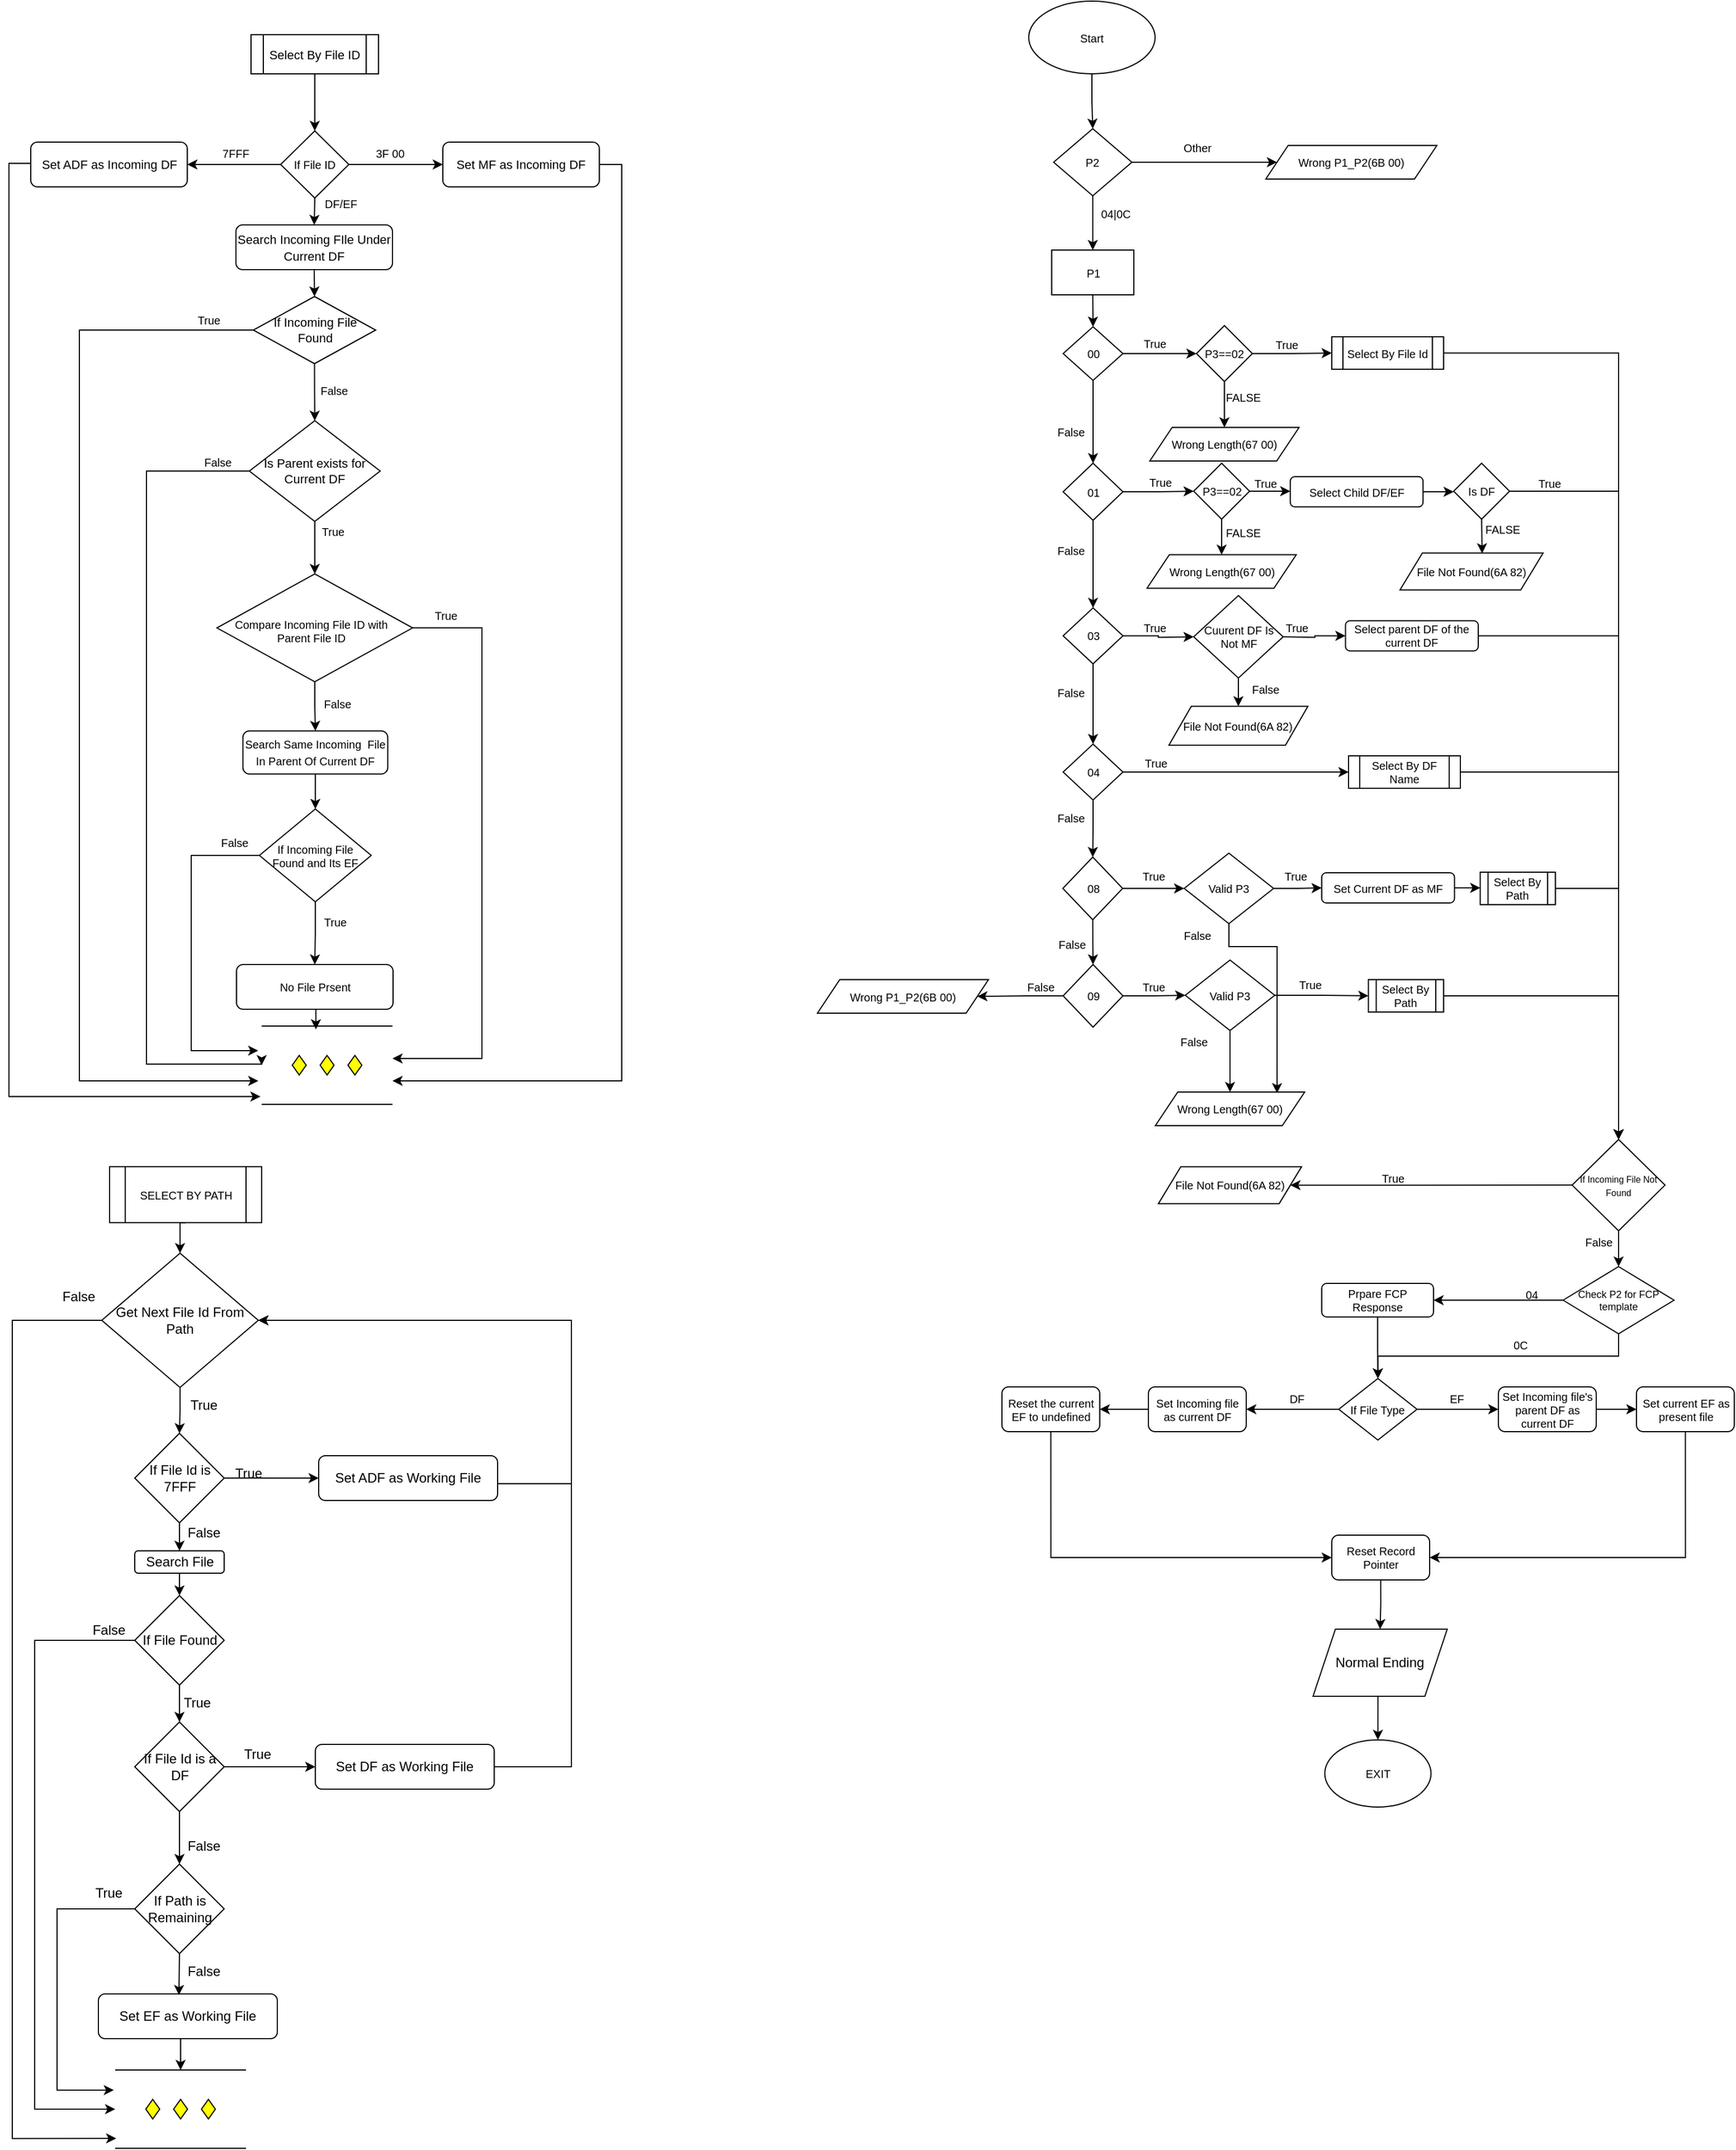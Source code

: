 <mxfile version="18.0.6" type="device"><diagram id="UL6Xki7fSVGGmC3Xv6th" name="Page-1"><mxGraphModel dx="1108" dy="553" grid="1" gridSize="20" guides="1" tooltips="1" connect="1" arrows="1" fold="1" page="1" pageScale="1" pageWidth="850" pageHeight="1100" math="0" shadow="0"><root><mxCell id="0"/><mxCell id="1" parent="0"/><mxCell id="wfxB2Lu3oHJh4-1WBDuy-26" style="edgeStyle=orthogonalEdgeStyle;rounded=0;orthogonalLoop=1;jettySize=auto;html=1;exitX=0.5;exitY=1;exitDx=0;exitDy=0;entryX=0.5;entryY=0;entryDx=0;entryDy=0;fontFamily=Helvetica;fontSize=10;" parent="1" source="wfxB2Lu3oHJh4-1WBDuy-1" target="wfxB2Lu3oHJh4-1WBDuy-2" edge="1"><mxGeometry relative="1" as="geometry"/></mxCell><mxCell id="wfxB2Lu3oHJh4-1WBDuy-1" value="Start" style="ellipse;whiteSpace=wrap;html=1;fontFamily=Helvetica;fontSize=10;" parent="1" vertex="1"><mxGeometry x="949" y="95" width="113" height="65" as="geometry"/></mxCell><mxCell id="wfxB2Lu3oHJh4-1WBDuy-214" style="edgeStyle=orthogonalEdgeStyle;rounded=0;orthogonalLoop=1;jettySize=auto;html=1;exitX=0.5;exitY=1;exitDx=0;exitDy=0;entryX=0.5;entryY=0;entryDx=0;entryDy=0;fontFamily=Helvetica;fontSize=10;fontColor=none;" parent="1" source="wfxB2Lu3oHJh4-1WBDuy-2" target="wfxB2Lu3oHJh4-1WBDuy-212" edge="1"><mxGeometry relative="1" as="geometry"/></mxCell><mxCell id="XIw1wRKim_14_ScNk73U-5" style="edgeStyle=orthogonalEdgeStyle;rounded=0;orthogonalLoop=1;jettySize=auto;html=1;exitX=1;exitY=0.5;exitDx=0;exitDy=0;entryX=0;entryY=0.5;entryDx=0;entryDy=0;" parent="1" source="wfxB2Lu3oHJh4-1WBDuy-2" target="XIw1wRKim_14_ScNk73U-4" edge="1"><mxGeometry relative="1" as="geometry"/></mxCell><mxCell id="wfxB2Lu3oHJh4-1WBDuy-2" value="P2" style="rhombus;whiteSpace=wrap;html=1;fontFamily=Helvetica;fontSize=10;" parent="1" vertex="1"><mxGeometry x="971.25" y="209" width="70" height="60" as="geometry"/></mxCell><mxCell id="wfxB2Lu3oHJh4-1WBDuy-5" value="Wrong P1_P2(6B 00)" style="shape=parallelogram;perimeter=parallelogramPerimeter;whiteSpace=wrap;html=1;fixedSize=1;fontFamily=Helvetica;fontSize=10;" parent="1" vertex="1"><mxGeometry x="760" y="969.5" width="153" height="30" as="geometry"/></mxCell><mxCell id="OGGkbnkJfoANAcjwC75g-7" style="edgeStyle=orthogonalEdgeStyle;rounded=0;orthogonalLoop=1;jettySize=auto;html=1;exitX=0.5;exitY=1;exitDx=0;exitDy=0;entryX=0.5;entryY=0;entryDx=0;entryDy=0;" parent="1" source="wfxB2Lu3oHJh4-1WBDuy-49" target="wfxB2Lu3oHJh4-1WBDuy-51" edge="1"><mxGeometry relative="1" as="geometry"/></mxCell><mxCell id="wfxB2Lu3oHJh4-1WBDuy-49" value="&lt;font style=&quot;font-size: 11px;&quot;&gt;Select By File ID&lt;/font&gt;" style="shape=process;whiteSpace=wrap;html=1;backgroundOutline=1;fontSize=10;fontFamily=Helvetica;" parent="1" vertex="1"><mxGeometry x="253.5" y="125" width="114" height="35" as="geometry"/></mxCell><mxCell id="OGGkbnkJfoANAcjwC75g-3" style="edgeStyle=orthogonalEdgeStyle;rounded=0;orthogonalLoop=1;jettySize=auto;html=1;exitX=0;exitY=0.5;exitDx=0;exitDy=0;entryX=1;entryY=0.5;entryDx=0;entryDy=0;" parent="1" source="wfxB2Lu3oHJh4-1WBDuy-51" target="OGGkbnkJfoANAcjwC75g-1" edge="1"><mxGeometry relative="1" as="geometry"/></mxCell><mxCell id="OGGkbnkJfoANAcjwC75g-6" style="edgeStyle=orthogonalEdgeStyle;rounded=0;orthogonalLoop=1;jettySize=auto;html=1;exitX=1;exitY=0.5;exitDx=0;exitDy=0;entryX=0;entryY=0.5;entryDx=0;entryDy=0;" parent="1" source="wfxB2Lu3oHJh4-1WBDuy-51" target="OGGkbnkJfoANAcjwC75g-5" edge="1"><mxGeometry relative="1" as="geometry"/></mxCell><mxCell id="OGGkbnkJfoANAcjwC75g-18" style="edgeStyle=orthogonalEdgeStyle;rounded=0;orthogonalLoop=1;jettySize=auto;html=1;exitX=0.5;exitY=1;exitDx=0;exitDy=0;entryX=0.5;entryY=0;entryDx=0;entryDy=0;" parent="1" source="wfxB2Lu3oHJh4-1WBDuy-51" target="OGGkbnkJfoANAcjwC75g-16" edge="1"><mxGeometry relative="1" as="geometry"/></mxCell><mxCell id="wfxB2Lu3oHJh4-1WBDuy-51" value="If File ID" style="rhombus;whiteSpace=wrap;html=1;fontSize=10;fontFamily=Helvetica;" parent="1" vertex="1"><mxGeometry x="280" y="211" width="61" height="60" as="geometry"/></mxCell><mxCell id="wfxB2Lu3oHJh4-1WBDuy-70" value="Wrong Length(67 00)" style="shape=parallelogram;perimeter=parallelogramPerimeter;whiteSpace=wrap;html=1;fixedSize=1;fontFamily=Helvetica;fontSize=10;" parent="1" vertex="1"><mxGeometry x="1054.75" y="589.76" width="133.5" height="30" as="geometry"/></mxCell><mxCell id="wfxB2Lu3oHJh4-1WBDuy-324" style="edgeStyle=orthogonalEdgeStyle;rounded=0;orthogonalLoop=1;jettySize=auto;html=1;exitX=0.5;exitY=1;exitDx=0;exitDy=0;fontFamily=Helvetica;fontSize=9;fontColor=none;" parent="1" source="wfxB2Lu3oHJh4-1WBDuy-112" target="wfxB2Lu3oHJh4-1WBDuy-122" edge="1"><mxGeometry relative="1" as="geometry"/></mxCell><mxCell id="GrbQBImTRdvpkTbd5iN5-3" style="edgeStyle=orthogonalEdgeStyle;rounded=0;orthogonalLoop=1;jettySize=auto;html=1;exitX=0;exitY=0.5;exitDx=0;exitDy=0;" parent="1" source="wfxB2Lu3oHJh4-1WBDuy-112" target="wfxB2Lu3oHJh4-1WBDuy-322" edge="1"><mxGeometry relative="1" as="geometry"/></mxCell><mxCell id="wfxB2Lu3oHJh4-1WBDuy-112" value="&lt;font style=&quot;font-size: 9px;&quot;&gt;Check P2 for FCP template&lt;/font&gt;" style="rhombus;whiteSpace=wrap;html=1;fontFamily=Helvetica;fontSize=9;" parent="1" vertex="1"><mxGeometry x="1426.87" y="1226" width="99.25" height="60" as="geometry"/></mxCell><mxCell id="wfxB2Lu3oHJh4-1WBDuy-326" style="edgeStyle=orthogonalEdgeStyle;rounded=0;orthogonalLoop=1;jettySize=auto;html=1;exitX=0;exitY=0.5;exitDx=0;exitDy=0;entryX=1;entryY=0.5;entryDx=0;entryDy=0;fontFamily=Helvetica;fontSize=9;fontColor=none;" parent="1" source="wfxB2Lu3oHJh4-1WBDuy-122" target="wfxB2Lu3oHJh4-1WBDuy-129" edge="1"><mxGeometry relative="1" as="geometry"/></mxCell><mxCell id="wfxB2Lu3oHJh4-1WBDuy-328" style="edgeStyle=orthogonalEdgeStyle;rounded=0;orthogonalLoop=1;jettySize=auto;html=1;exitX=1;exitY=0.5;exitDx=0;exitDy=0;entryX=0;entryY=0.5;entryDx=0;entryDy=0;fontFamily=Helvetica;fontSize=9;fontColor=none;" parent="1" source="wfxB2Lu3oHJh4-1WBDuy-122" target="wfxB2Lu3oHJh4-1WBDuy-131" edge="1"><mxGeometry relative="1" as="geometry"/></mxCell><mxCell id="wfxB2Lu3oHJh4-1WBDuy-122" value="If File Type" style="rhombus;whiteSpace=wrap;html=1;fontSize=10;fontFamily=Helvetica;" parent="1" vertex="1"><mxGeometry x="1226.25" y="1326" width="70" height="55" as="geometry"/></mxCell><mxCell id="wfxB2Lu3oHJh4-1WBDuy-135" style="edgeStyle=orthogonalEdgeStyle;rounded=0;orthogonalLoop=1;jettySize=auto;html=1;exitX=0;exitY=0.5;exitDx=0;exitDy=0;entryX=1;entryY=0.5;entryDx=0;entryDy=0;fontSize=10;fontFamily=Helvetica;" parent="1" source="wfxB2Lu3oHJh4-1WBDuy-129" target="wfxB2Lu3oHJh4-1WBDuy-130" edge="1"><mxGeometry relative="1" as="geometry"/></mxCell><mxCell id="wfxB2Lu3oHJh4-1WBDuy-129" value="Set Incoming file as current DF" style="rounded=1;whiteSpace=wrap;html=1;fontSize=10;fontFamily=Helvetica;" parent="1" vertex="1"><mxGeometry x="1056" y="1333.5" width="87.5" height="40" as="geometry"/></mxCell><mxCell id="wfxB2Lu3oHJh4-1WBDuy-139" style="edgeStyle=orthogonalEdgeStyle;rounded=0;orthogonalLoop=1;jettySize=auto;html=1;exitX=0.5;exitY=1;exitDx=0;exitDy=0;entryX=0;entryY=0.5;entryDx=0;entryDy=0;fontSize=10;fontFamily=Helvetica;" parent="1" source="wfxB2Lu3oHJh4-1WBDuy-130" target="wfxB2Lu3oHJh4-1WBDuy-133" edge="1"><mxGeometry relative="1" as="geometry"/></mxCell><mxCell id="wfxB2Lu3oHJh4-1WBDuy-130" value="Reset the current EF to undefined" style="rounded=1;whiteSpace=wrap;html=1;fontSize=10;fontFamily=Helvetica;" parent="1" vertex="1"><mxGeometry x="925" y="1333.5" width="87.5" height="40" as="geometry"/></mxCell><mxCell id="wfxB2Lu3oHJh4-1WBDuy-137" style="edgeStyle=orthogonalEdgeStyle;rounded=0;orthogonalLoop=1;jettySize=auto;html=1;exitX=1;exitY=0.5;exitDx=0;exitDy=0;entryX=0;entryY=0.5;entryDx=0;entryDy=0;fontSize=10;fontFamily=Helvetica;" parent="1" source="wfxB2Lu3oHJh4-1WBDuy-131" target="wfxB2Lu3oHJh4-1WBDuy-132" edge="1"><mxGeometry relative="1" as="geometry"/></mxCell><mxCell id="wfxB2Lu3oHJh4-1WBDuy-131" value="Set Incoming file's parent DF as current DF" style="rounded=1;whiteSpace=wrap;html=1;fontSize=10;fontFamily=Helvetica;" parent="1" vertex="1"><mxGeometry x="1369" y="1333.5" width="87.5" height="40" as="geometry"/></mxCell><mxCell id="wfxB2Lu3oHJh4-1WBDuy-140" style="edgeStyle=orthogonalEdgeStyle;rounded=0;orthogonalLoop=1;jettySize=auto;html=1;exitX=0.5;exitY=1;exitDx=0;exitDy=0;entryX=1;entryY=0.5;entryDx=0;entryDy=0;fontSize=10;fontFamily=Helvetica;" parent="1" source="wfxB2Lu3oHJh4-1WBDuy-132" target="wfxB2Lu3oHJh4-1WBDuy-133" edge="1"><mxGeometry relative="1" as="geometry"/></mxCell><mxCell id="wfxB2Lu3oHJh4-1WBDuy-132" value="Set current EF as present file" style="rounded=1;whiteSpace=wrap;html=1;fontSize=10;fontFamily=Helvetica;" parent="1" vertex="1"><mxGeometry x="1492.5" y="1333.5" width="87.5" height="40" as="geometry"/></mxCell><mxCell id="maIcDyEWxpollLJReosP-3" style="edgeStyle=orthogonalEdgeStyle;rounded=0;orthogonalLoop=1;jettySize=auto;html=1;exitX=0.5;exitY=1;exitDx=0;exitDy=0;entryX=0.5;entryY=0;entryDx=0;entryDy=0;" parent="1" source="wfxB2Lu3oHJh4-1WBDuy-133" target="maIcDyEWxpollLJReosP-2" edge="1"><mxGeometry relative="1" as="geometry"/></mxCell><mxCell id="wfxB2Lu3oHJh4-1WBDuy-133" value="Reset Record Pointer" style="rounded=1;whiteSpace=wrap;html=1;fontSize=10;fontFamily=Helvetica;" parent="1" vertex="1"><mxGeometry x="1220" y="1466" width="87.5" height="40" as="geometry"/></mxCell><mxCell id="wfxB2Lu3oHJh4-1WBDuy-142" value="EXIT" style="ellipse;whiteSpace=wrap;html=1;fontSize=10;fontFamily=Helvetica;" parent="1" vertex="1"><mxGeometry x="1213.75" y="1649" width="95" height="60" as="geometry"/></mxCell><mxCell id="OGGkbnkJfoANAcjwC75g-24" style="edgeStyle=orthogonalEdgeStyle;rounded=0;orthogonalLoop=1;jettySize=auto;html=1;exitX=0.5;exitY=1;exitDx=0;exitDy=0;entryX=0.5;entryY=0;entryDx=0;entryDy=0;" parent="1" source="wfxB2Lu3oHJh4-1WBDuy-155" target="wfxB2Lu3oHJh4-1WBDuy-156" edge="1"><mxGeometry relative="1" as="geometry"/></mxCell><mxCell id="XIw1wRKim_14_ScNk73U-12" style="edgeStyle=orthogonalEdgeStyle;rounded=0;orthogonalLoop=1;jettySize=auto;html=1;exitX=0;exitY=0.5;exitDx=0;exitDy=0;" parent="1" source="wfxB2Lu3oHJh4-1WBDuy-155" edge="1"><mxGeometry relative="1" as="geometry"><mxPoint x="260" y="1060" as="targetPoint"/><Array as="points"><mxPoint x="100" y="389"/><mxPoint x="100" y="1060"/></Array></mxGeometry></mxCell><mxCell id="wfxB2Lu3oHJh4-1WBDuy-155" value="&lt;font style=&quot;font-size: 11px;&quot;&gt;If Incoming File Found&lt;/font&gt;" style="rhombus;whiteSpace=wrap;html=1;fontSize=8;fontFamily=Helvetica;" parent="1" vertex="1"><mxGeometry x="255.5" y="359" width="109.5" height="60" as="geometry"/></mxCell><mxCell id="OGGkbnkJfoANAcjwC75g-26" style="edgeStyle=orthogonalEdgeStyle;rounded=0;orthogonalLoop=1;jettySize=auto;html=1;exitX=0.5;exitY=1;exitDx=0;exitDy=0;entryX=0.5;entryY=0;entryDx=0;entryDy=0;" parent="1" source="wfxB2Lu3oHJh4-1WBDuy-156" target="wfxB2Lu3oHJh4-1WBDuy-157" edge="1"><mxGeometry relative="1" as="geometry"/></mxCell><mxCell id="OGGkbnkJfoANAcjwC75g-55" style="edgeStyle=orthogonalEdgeStyle;rounded=0;orthogonalLoop=1;jettySize=auto;html=1;exitX=0;exitY=0.5;exitDx=0;exitDy=0;entryX=0;entryY=0.5;entryDx=0;entryDy=0;entryPerimeter=0;fontSize=8;" parent="1" source="wfxB2Lu3oHJh4-1WBDuy-156" target="OGGkbnkJfoANAcjwC75g-14" edge="1"><mxGeometry relative="1" as="geometry"><Array as="points"><mxPoint x="160" y="515"/><mxPoint x="160" y="1045"/></Array></mxGeometry></mxCell><mxCell id="wfxB2Lu3oHJh4-1WBDuy-156" value="&lt;font style=&quot;font-size: 11px;&quot;&gt;Is Parent exists for Current DF&lt;/font&gt;" style="rhombus;whiteSpace=wrap;html=1;fontSize=10;fontFamily=Helvetica;" parent="1" vertex="1"><mxGeometry x="252" y="470" width="117" height="90" as="geometry"/></mxCell><mxCell id="OGGkbnkJfoANAcjwC75g-53" style="edgeStyle=orthogonalEdgeStyle;rounded=0;orthogonalLoop=1;jettySize=auto;html=1;exitX=0.5;exitY=1;exitDx=0;exitDy=0;" parent="1" source="wfxB2Lu3oHJh4-1WBDuy-157" target="OGGkbnkJfoANAcjwC75g-52" edge="1"><mxGeometry relative="1" as="geometry"/></mxCell><mxCell id="XIw1wRKim_14_ScNk73U-9" style="edgeStyle=orthogonalEdgeStyle;rounded=0;orthogonalLoop=1;jettySize=auto;html=1;exitX=1;exitY=0.5;exitDx=0;exitDy=0;entryX=1;entryY=0.414;entryDx=0;entryDy=0;entryPerimeter=0;" parent="1" source="wfxB2Lu3oHJh4-1WBDuy-157" target="OGGkbnkJfoANAcjwC75g-14" edge="1"><mxGeometry relative="1" as="geometry"><Array as="points"><mxPoint x="460" y="655"/><mxPoint x="460" y="1040"/></Array></mxGeometry></mxCell><mxCell id="wfxB2Lu3oHJh4-1WBDuy-157" value="Compare Incoming File ID with Parent File ID" style="rhombus;whiteSpace=wrap;html=1;fontSize=10;fontFamily=Helvetica;labelPosition=center;verticalLabelPosition=middle;align=center;verticalAlign=middle;spacingLeft=7;spacingRight=13;spacingTop=6;" parent="1" vertex="1"><mxGeometry x="223" y="606.95" width="175" height="96.36" as="geometry"/></mxCell><mxCell id="OGGkbnkJfoANAcjwC75g-15" style="edgeStyle=orthogonalEdgeStyle;rounded=0;orthogonalLoop=1;jettySize=auto;html=1;exitX=0.5;exitY=1;exitDx=0;exitDy=0;entryX=0.5;entryY=0;entryDx=0;entryDy=0;" parent="1" source="wfxB2Lu3oHJh4-1WBDuy-161" target="OGGkbnkJfoANAcjwC75g-10" edge="1"><mxGeometry relative="1" as="geometry"/></mxCell><mxCell id="OGGkbnkJfoANAcjwC75g-60" style="edgeStyle=orthogonalEdgeStyle;rounded=0;orthogonalLoop=1;jettySize=auto;html=1;exitX=0;exitY=0.5;exitDx=0;exitDy=0;entryX=-0.026;entryY=0.314;entryDx=0;entryDy=0;entryPerimeter=0;fontSize=8;" parent="1" source="wfxB2Lu3oHJh4-1WBDuy-161" target="OGGkbnkJfoANAcjwC75g-14" edge="1"><mxGeometry relative="1" as="geometry"><Array as="points"><mxPoint x="200" y="859"/><mxPoint x="200" y="1033"/></Array></mxGeometry></mxCell><mxCell id="wfxB2Lu3oHJh4-1WBDuy-161" value="If Incoming File Found and Its EF" style="rhombus;whiteSpace=wrap;html=1;fontSize=10;fontFamily=Helvetica;" parent="1" vertex="1"><mxGeometry x="261" y="817" width="100" height="83" as="geometry"/></mxCell><mxCell id="wfxB2Lu3oHJh4-1WBDuy-210" style="edgeStyle=orthogonalEdgeStyle;rounded=0;orthogonalLoop=1;jettySize=auto;html=1;exitX=0.5;exitY=1;exitDx=0;exitDy=0;entryX=0.5;entryY=0;entryDx=0;entryDy=0;fontFamily=Helvetica;fontSize=10;fontColor=none;" parent="1" edge="1"><mxGeometry relative="1" as="geometry"><mxPoint x="310.5" y="986" as="sourcePoint"/><mxPoint x="311.5" y="1014" as="targetPoint"/></mxGeometry></mxCell><mxCell id="wfxB2Lu3oHJh4-1WBDuy-224" style="edgeStyle=orthogonalEdgeStyle;rounded=0;orthogonalLoop=1;jettySize=auto;html=1;exitX=0.5;exitY=1;exitDx=0;exitDy=0;entryX=0.5;entryY=0;entryDx=0;entryDy=0;fontFamily=Helvetica;fontSize=10;fontColor=none;" parent="1" source="wfxB2Lu3oHJh4-1WBDuy-212" target="wfxB2Lu3oHJh4-1WBDuy-219" edge="1"><mxGeometry relative="1" as="geometry"/></mxCell><mxCell id="wfxB2Lu3oHJh4-1WBDuy-212" value="P1" style="rounded=0;whiteSpace=wrap;html=1;fontFamily=Helvetica;fontSize=10;fontColor=none;" parent="1" vertex="1"><mxGeometry x="969.5" y="317.5" width="73.5" height="40" as="geometry"/></mxCell><mxCell id="wfxB2Lu3oHJh4-1WBDuy-213" value="04|0C" style="text;html=1;strokeColor=none;fillColor=none;align=center;verticalAlign=middle;whiteSpace=wrap;rounded=0;fontFamily=Helvetica;fontSize=10;" parent="1" vertex="1"><mxGeometry x="1006.5" y="275" width="40" height="20" as="geometry"/></mxCell><mxCell id="wfxB2Lu3oHJh4-1WBDuy-215" value="Other" style="text;html=1;strokeColor=none;fillColor=none;align=center;verticalAlign=middle;whiteSpace=wrap;rounded=0;fontFamily=Helvetica;fontSize=10;" parent="1" vertex="1"><mxGeometry x="1069.75" y="211" width="60" height="30" as="geometry"/></mxCell><mxCell id="wfxB2Lu3oHJh4-1WBDuy-254" style="edgeStyle=orthogonalEdgeStyle;rounded=0;orthogonalLoop=1;jettySize=auto;html=1;exitX=0.5;exitY=1;exitDx=0;exitDy=0;entryX=0.5;entryY=0;entryDx=0;entryDy=0;fontFamily=Helvetica;fontSize=10;fontColor=none;" parent="1" source="wfxB2Lu3oHJh4-1WBDuy-219" target="wfxB2Lu3oHJh4-1WBDuy-220" edge="1"><mxGeometry relative="1" as="geometry"/></mxCell><mxCell id="OGGkbnkJfoANAcjwC75g-39" style="edgeStyle=orthogonalEdgeStyle;rounded=0;orthogonalLoop=1;jettySize=auto;html=1;exitX=1;exitY=0.5;exitDx=0;exitDy=0;entryX=0;entryY=0.5;entryDx=0;entryDy=0;" parent="1" source="wfxB2Lu3oHJh4-1WBDuy-219" target="OGGkbnkJfoANAcjwC75g-37" edge="1"><mxGeometry relative="1" as="geometry"/></mxCell><mxCell id="wfxB2Lu3oHJh4-1WBDuy-219" value="00" style="rhombus;whiteSpace=wrap;html=1;fontFamily=Helvetica;fontSize=10;fontColor=none;" parent="1" vertex="1"><mxGeometry x="979.75" y="386" width="53.5" height="48" as="geometry"/></mxCell><mxCell id="wfxB2Lu3oHJh4-1WBDuy-255" style="edgeStyle=orthogonalEdgeStyle;rounded=0;orthogonalLoop=1;jettySize=auto;html=1;exitX=1;exitY=0.5;exitDx=0;exitDy=0;entryX=0;entryY=0.5;entryDx=0;entryDy=0;fontFamily=Helvetica;fontSize=10;fontColor=none;" parent="1" source="wfxB2Lu3oHJh4-1WBDuy-220" target="wfxB2Lu3oHJh4-1WBDuy-235" edge="1"><mxGeometry relative="1" as="geometry"/></mxCell><mxCell id="wfxB2Lu3oHJh4-1WBDuy-309" style="edgeStyle=orthogonalEdgeStyle;rounded=0;orthogonalLoop=1;jettySize=auto;html=1;exitX=0.5;exitY=1;exitDx=0;exitDy=0;entryX=0.5;entryY=0;entryDx=0;entryDy=0;fontFamily=Helvetica;fontSize=9;fontColor=none;" parent="1" source="wfxB2Lu3oHJh4-1WBDuy-220" target="wfxB2Lu3oHJh4-1WBDuy-221" edge="1"><mxGeometry relative="1" as="geometry"/></mxCell><mxCell id="wfxB2Lu3oHJh4-1WBDuy-220" value="01" style="rhombus;whiteSpace=wrap;html=1;fontFamily=Helvetica;fontSize=10;fontColor=none;" parent="1" vertex="1"><mxGeometry x="979.75" y="508" width="53.5" height="51" as="geometry"/></mxCell><mxCell id="wfxB2Lu3oHJh4-1WBDuy-268" style="edgeStyle=orthogonalEdgeStyle;rounded=0;orthogonalLoop=1;jettySize=auto;html=1;exitX=0.5;exitY=1;exitDx=0;exitDy=0;entryX=0.5;entryY=0;entryDx=0;entryDy=0;fontFamily=Helvetica;fontSize=10;fontColor=none;" parent="1" source="wfxB2Lu3oHJh4-1WBDuy-221" target="wfxB2Lu3oHJh4-1WBDuy-222" edge="1"><mxGeometry relative="1" as="geometry"/></mxCell><mxCell id="OGGkbnkJfoANAcjwC75g-63" style="edgeStyle=orthogonalEdgeStyle;rounded=0;orthogonalLoop=1;jettySize=auto;html=1;exitX=1;exitY=0.5;exitDx=0;exitDy=0;entryX=0;entryY=0.5;entryDx=0;entryDy=0;fontSize=7;" parent="1" source="wfxB2Lu3oHJh4-1WBDuy-221" edge="1"><mxGeometry relative="1" as="geometry"><mxPoint x="1096.5" y="663.13" as="targetPoint"/></mxGeometry></mxCell><mxCell id="wfxB2Lu3oHJh4-1WBDuy-221" value="03" style="rhombus;whiteSpace=wrap;html=1;fontFamily=Helvetica;fontSize=10;fontColor=none;" parent="1" vertex="1"><mxGeometry x="979.75" y="637.26" width="53.5" height="50" as="geometry"/></mxCell><mxCell id="wfxB2Lu3oHJh4-1WBDuy-264" style="edgeStyle=orthogonalEdgeStyle;rounded=0;orthogonalLoop=1;jettySize=auto;html=1;exitX=1;exitY=0.5;exitDx=0;exitDy=0;entryX=0;entryY=0.5;entryDx=0;entryDy=0;fontFamily=Helvetica;fontSize=10;fontColor=none;" parent="1" source="wfxB2Lu3oHJh4-1WBDuy-222" target="wfxB2Lu3oHJh4-1WBDuy-263" edge="1"><mxGeometry relative="1" as="geometry"/></mxCell><mxCell id="wfxB2Lu3oHJh4-1WBDuy-269" style="edgeStyle=orthogonalEdgeStyle;rounded=0;orthogonalLoop=1;jettySize=auto;html=1;exitX=0.5;exitY=1;exitDx=0;exitDy=0;entryX=0.5;entryY=0;entryDx=0;entryDy=0;fontFamily=Helvetica;fontSize=10;fontColor=none;" parent="1" source="wfxB2Lu3oHJh4-1WBDuy-222" target="wfxB2Lu3oHJh4-1WBDuy-223" edge="1"><mxGeometry relative="1" as="geometry"/></mxCell><mxCell id="wfxB2Lu3oHJh4-1WBDuy-222" value="04" style="rhombus;whiteSpace=wrap;html=1;fontFamily=Helvetica;fontSize=10;fontColor=none;" parent="1" vertex="1"><mxGeometry x="979.75" y="759" width="53.5" height="50" as="geometry"/></mxCell><mxCell id="OGGkbnkJfoANAcjwC75g-75" style="edgeStyle=orthogonalEdgeStyle;rounded=0;orthogonalLoop=1;jettySize=auto;html=1;exitX=0.5;exitY=1;exitDx=0;exitDy=0;entryX=0.5;entryY=0;entryDx=0;entryDy=0;fontSize=9;" parent="1" source="wfxB2Lu3oHJh4-1WBDuy-223" target="OGGkbnkJfoANAcjwC75g-74" edge="1"><mxGeometry relative="1" as="geometry"/></mxCell><mxCell id="OGGkbnkJfoANAcjwC75g-81" style="edgeStyle=orthogonalEdgeStyle;rounded=0;orthogonalLoop=1;jettySize=auto;html=1;exitX=1;exitY=0.5;exitDx=0;exitDy=0;entryX=0;entryY=0.5;entryDx=0;entryDy=0;fontSize=9;" parent="1" source="wfxB2Lu3oHJh4-1WBDuy-223" target="OGGkbnkJfoANAcjwC75g-79" edge="1"><mxGeometry relative="1" as="geometry"/></mxCell><mxCell id="wfxB2Lu3oHJh4-1WBDuy-223" value="08" style="rhombus;whiteSpace=wrap;html=1;fontFamily=Helvetica;fontSize=10;fontColor=none;" parent="1" vertex="1"><mxGeometry x="979.5" y="860" width="53.5" height="56" as="geometry"/></mxCell><mxCell id="wfxB2Lu3oHJh4-1WBDuy-256" style="edgeStyle=orthogonalEdgeStyle;rounded=0;orthogonalLoop=1;jettySize=auto;html=1;exitX=1;exitY=0.5;exitDx=0;exitDy=0;entryX=0;entryY=0.5;entryDx=0;entryDy=0;fontFamily=Helvetica;fontSize=10;fontColor=none;" parent="1" source="wfxB2Lu3oHJh4-1WBDuy-235" target="wfxB2Lu3oHJh4-1WBDuy-251" edge="1"><mxGeometry relative="1" as="geometry"/></mxCell><mxCell id="OGGkbnkJfoANAcjwC75g-121" style="edgeStyle=orthogonalEdgeStyle;rounded=0;orthogonalLoop=1;jettySize=auto;html=1;exitX=0.5;exitY=1;exitDx=0;exitDy=0;entryX=0.5;entryY=0;entryDx=0;entryDy=0;fontSize=9;" parent="1" source="wfxB2Lu3oHJh4-1WBDuy-235" target="wfxB2Lu3oHJh4-1WBDuy-70" edge="1"><mxGeometry relative="1" as="geometry"/></mxCell><mxCell id="wfxB2Lu3oHJh4-1WBDuy-235" value="P3==02" style="rhombus;whiteSpace=wrap;html=1;fontFamily=Helvetica;fontSize=10;" parent="1" vertex="1"><mxGeometry x="1096.5" y="508" width="50" height="50" as="geometry"/></mxCell><mxCell id="wfxB2Lu3oHJh4-1WBDuy-293" style="edgeStyle=orthogonalEdgeStyle;rounded=0;orthogonalLoop=1;jettySize=auto;html=1;exitX=1;exitY=0.5;exitDx=0;exitDy=0;entryX=0.5;entryY=0;entryDx=0;entryDy=0;fontFamily=Helvetica;fontSize=10;fontColor=none;" parent="1" source="wfxB2Lu3oHJh4-1WBDuy-237" target="wfxB2Lu3oHJh4-1WBDuy-274" edge="1"><mxGeometry relative="1" as="geometry"/></mxCell><mxCell id="wfxB2Lu3oHJh4-1WBDuy-307" style="edgeStyle=orthogonalEdgeStyle;rounded=0;orthogonalLoop=1;jettySize=auto;html=1;exitX=0.5;exitY=1;exitDx=0;exitDy=0;entryX=0.574;entryY=0.01;entryDx=0;entryDy=0;entryPerimeter=0;fontFamily=Helvetica;fontSize=9;fontColor=none;" parent="1" source="wfxB2Lu3oHJh4-1WBDuy-237" target="wfxB2Lu3oHJh4-1WBDuy-304" edge="1"><mxGeometry relative="1" as="geometry"/></mxCell><mxCell id="wfxB2Lu3oHJh4-1WBDuy-237" value="Is DF" style="rhombus;whiteSpace=wrap;html=1;fontFamily=Helvetica;fontSize=10;" parent="1" vertex="1"><mxGeometry x="1329" y="508" width="50" height="50" as="geometry"/></mxCell><mxCell id="wfxB2Lu3oHJh4-1WBDuy-257" style="edgeStyle=orthogonalEdgeStyle;rounded=0;orthogonalLoop=1;jettySize=auto;html=1;exitX=1;exitY=0.5;exitDx=0;exitDy=0;entryX=0;entryY=0.5;entryDx=0;entryDy=0;fontFamily=Helvetica;fontSize=10;fontColor=none;" parent="1" source="wfxB2Lu3oHJh4-1WBDuy-251" target="wfxB2Lu3oHJh4-1WBDuy-237" edge="1"><mxGeometry relative="1" as="geometry"/></mxCell><mxCell id="wfxB2Lu3oHJh4-1WBDuy-251" value="Select Child DF/EF" style="rounded=1;whiteSpace=wrap;html=1;fontFamily=Helvetica;fontSize=10;fontColor=none;" parent="1" vertex="1"><mxGeometry x="1182.88" y="520" width="118.75" height="27" as="geometry"/></mxCell><mxCell id="wfxB2Lu3oHJh4-1WBDuy-294" style="edgeStyle=orthogonalEdgeStyle;rounded=0;orthogonalLoop=1;jettySize=auto;html=1;exitX=1;exitY=0.5;exitDx=0;exitDy=0;entryX=0.5;entryY=0;entryDx=0;entryDy=0;fontFamily=Helvetica;fontSize=10;fontColor=none;" parent="1" source="wfxB2Lu3oHJh4-1WBDuy-253" target="wfxB2Lu3oHJh4-1WBDuy-274" edge="1"><mxGeometry relative="1" as="geometry"/></mxCell><mxCell id="wfxB2Lu3oHJh4-1WBDuy-253" value="Select parent DF of the current DF" style="rounded=1;whiteSpace=wrap;html=1;fontFamily=Helvetica;fontSize=10;fontColor=none;" parent="1" vertex="1"><mxGeometry x="1232.25" y="648.76" width="118.75" height="27" as="geometry"/></mxCell><mxCell id="OGGkbnkJfoANAcjwC75g-64" style="edgeStyle=orthogonalEdgeStyle;rounded=0;orthogonalLoop=1;jettySize=auto;html=1;exitX=1;exitY=0.5;exitDx=0;exitDy=0;entryX=0;entryY=0.5;entryDx=0;entryDy=0;fontSize=7;" parent="1" target="wfxB2Lu3oHJh4-1WBDuy-253" edge="1"><mxGeometry relative="1" as="geometry"><mxPoint x="1176.5" y="663.13" as="sourcePoint"/></mxGeometry></mxCell><mxCell id="XIw1wRKim_14_ScNk73U-82" style="edgeStyle=orthogonalEdgeStyle;rounded=0;orthogonalLoop=1;jettySize=auto;html=1;exitX=0.5;exitY=1;exitDx=0;exitDy=0;entryX=0.5;entryY=0;entryDx=0;entryDy=0;fontSize=10;" parent="1" source="wfxB2Lu3oHJh4-1WBDuy-259" target="OGGkbnkJfoANAcjwC75g-67" edge="1"><mxGeometry relative="1" as="geometry"/></mxCell><mxCell id="wfxB2Lu3oHJh4-1WBDuy-259" value="&lt;font style=&quot;font-size: 10px;&quot;&gt;Cuurent DF Is &lt;br&gt;Not MF&lt;/font&gt;" style="rhombus;whiteSpace=wrap;html=1;fontFamily=Helvetica;fontSize=10;" parent="1" vertex="1"><mxGeometry x="1096.5" y="626.26" width="80" height="73.74" as="geometry"/></mxCell><mxCell id="wfxB2Lu3oHJh4-1WBDuy-295" style="edgeStyle=orthogonalEdgeStyle;rounded=0;orthogonalLoop=1;jettySize=auto;html=1;exitX=1;exitY=0.5;exitDx=0;exitDy=0;entryX=0.5;entryY=0;entryDx=0;entryDy=0;fontFamily=Helvetica;fontSize=10;fontColor=none;" parent="1" source="wfxB2Lu3oHJh4-1WBDuy-263" target="wfxB2Lu3oHJh4-1WBDuy-274" edge="1"><mxGeometry relative="1" as="geometry"/></mxCell><mxCell id="wfxB2Lu3oHJh4-1WBDuy-263" value="Select By DF Name" style="shape=process;whiteSpace=wrap;html=1;backgroundOutline=1;fontFamily=Helvetica;fontSize=10;" parent="1" vertex="1"><mxGeometry x="1235" y="769.5" width="100" height="29" as="geometry"/></mxCell><mxCell id="wfxB2Lu3oHJh4-1WBDuy-320" style="edgeStyle=orthogonalEdgeStyle;rounded=0;orthogonalLoop=1;jettySize=auto;html=1;exitX=0.5;exitY=1;exitDx=0;exitDy=0;entryX=0.5;entryY=0;entryDx=0;entryDy=0;fontFamily=Helvetica;fontSize=9;fontColor=none;" parent="1" source="wfxB2Lu3oHJh4-1WBDuy-274" target="wfxB2Lu3oHJh4-1WBDuy-112" edge="1"><mxGeometry relative="1" as="geometry"/></mxCell><mxCell id="OGGkbnkJfoANAcjwC75g-96" style="edgeStyle=orthogonalEdgeStyle;rounded=0;orthogonalLoop=1;jettySize=auto;html=1;exitX=0;exitY=0.5;exitDx=0;exitDy=0;entryX=1;entryY=0.5;entryDx=0;entryDy=0;fontSize=9;" parent="1" source="wfxB2Lu3oHJh4-1WBDuy-274" target="OGGkbnkJfoANAcjwC75g-94" edge="1"><mxGeometry relative="1" as="geometry"/></mxCell><mxCell id="wfxB2Lu3oHJh4-1WBDuy-274" value="&lt;span style=&quot;font-size: 8px;&quot;&gt;If Incoming File Not Found&lt;/span&gt;" style="rhombus;whiteSpace=wrap;html=1;fontFamily=Helvetica;fontSize=10;" parent="1" vertex="1"><mxGeometry x="1435" y="1112.37" width="83" height="81.63" as="geometry"/></mxCell><mxCell id="wfxB2Lu3oHJh4-1WBDuy-275" value="False" style="text;html=1;strokeColor=none;fillColor=none;align=center;verticalAlign=middle;whiteSpace=wrap;rounded=0;fontFamily=Helvetica;fontSize=10;fontColor=none;" parent="1" vertex="1"><mxGeometry x="966.5" y="470" width="40" height="20" as="geometry"/></mxCell><mxCell id="wfxB2Lu3oHJh4-1WBDuy-276" value="False" style="text;html=1;strokeColor=none;fillColor=none;align=center;verticalAlign=middle;whiteSpace=wrap;rounded=0;fontFamily=Helvetica;fontSize=10;fontColor=none;" parent="1" vertex="1"><mxGeometry x="966.5" y="576" width="40" height="20" as="geometry"/></mxCell><mxCell id="wfxB2Lu3oHJh4-1WBDuy-277" value="False" style="text;html=1;strokeColor=none;fillColor=none;align=center;verticalAlign=middle;whiteSpace=wrap;rounded=0;fontFamily=Helvetica;fontSize=10;fontColor=none;" parent="1" vertex="1"><mxGeometry x="966.5" y="703.26" width="40" height="20" as="geometry"/></mxCell><mxCell id="wfxB2Lu3oHJh4-1WBDuy-278" value="False" style="text;html=1;strokeColor=none;fillColor=none;align=center;verticalAlign=middle;whiteSpace=wrap;rounded=0;fontFamily=Helvetica;fontSize=10;fontColor=none;" parent="1" vertex="1"><mxGeometry x="966.5" y="815" width="40" height="20" as="geometry"/></mxCell><mxCell id="wfxB2Lu3oHJh4-1WBDuy-279" value="False" style="text;html=1;strokeColor=none;fillColor=none;align=center;verticalAlign=middle;whiteSpace=wrap;rounded=0;fontFamily=Helvetica;fontSize=10;fontColor=none;" parent="1" vertex="1"><mxGeometry x="939.5" y="966" width="40" height="20" as="geometry"/></mxCell><mxCell id="wfxB2Lu3oHJh4-1WBDuy-282" value="True" style="text;html=1;strokeColor=none;fillColor=none;align=center;verticalAlign=middle;whiteSpace=wrap;rounded=0;fontFamily=Helvetica;fontSize=10;fontColor=none;" parent="1" vertex="1"><mxGeometry x="1041.5" y="391" width="40" height="20" as="geometry"/></mxCell><mxCell id="wfxB2Lu3oHJh4-1WBDuy-283" value="True" style="text;html=1;strokeColor=none;fillColor=none;align=center;verticalAlign=middle;whiteSpace=wrap;rounded=0;fontFamily=Helvetica;fontSize=10;fontColor=none;" parent="1" vertex="1"><mxGeometry x="1046.5" y="515" width="40" height="20" as="geometry"/></mxCell><mxCell id="wfxB2Lu3oHJh4-1WBDuy-284" value="True" style="text;html=1;strokeColor=none;fillColor=none;align=center;verticalAlign=middle;whiteSpace=wrap;rounded=0;fontFamily=Helvetica;fontSize=10;fontColor=none;" parent="1" vertex="1"><mxGeometry x="1041.5" y="645.26" width="40" height="20" as="geometry"/></mxCell><mxCell id="wfxB2Lu3oHJh4-1WBDuy-285" value="True" style="text;html=1;strokeColor=none;fillColor=none;align=center;verticalAlign=middle;whiteSpace=wrap;rounded=0;fontFamily=Helvetica;fontSize=10;fontColor=none;" parent="1" vertex="1"><mxGeometry x="1042.5" y="766" width="40" height="20" as="geometry"/></mxCell><mxCell id="wfxB2Lu3oHJh4-1WBDuy-286" value="True" style="text;html=1;strokeColor=none;fillColor=none;align=center;verticalAlign=middle;whiteSpace=wrap;rounded=0;fontFamily=Helvetica;fontSize=10;fontColor=none;" parent="1" vertex="1"><mxGeometry x="1041.25" y="867" width="40" height="20" as="geometry"/></mxCell><mxCell id="wfxB2Lu3oHJh4-1WBDuy-302" value="True" style="text;html=1;strokeColor=none;fillColor=none;align=center;verticalAlign=middle;whiteSpace=wrap;rounded=0;fontFamily=Helvetica;fontSize=10;fontColor=none;" parent="1" vertex="1"><mxGeometry x="1395" y="516" width="40" height="20" as="geometry"/></mxCell><mxCell id="wfxB2Lu3oHJh4-1WBDuy-303" value="FALSE" style="text;html=1;strokeColor=none;fillColor=none;align=center;verticalAlign=middle;whiteSpace=wrap;rounded=0;fontFamily=Helvetica;fontSize=10;fontColor=none;" parent="1" vertex="1"><mxGeometry x="1352.75" y="557" width="40" height="20" as="geometry"/></mxCell><mxCell id="wfxB2Lu3oHJh4-1WBDuy-304" value="File Not Found(6A 82)" style="shape=parallelogram;perimeter=parallelogramPerimeter;whiteSpace=wrap;html=1;fixedSize=1;fontFamily=Helvetica;fontSize=10;" parent="1" vertex="1"><mxGeometry x="1281" y="588.26" width="128" height="33" as="geometry"/></mxCell><mxCell id="wfxB2Lu3oHJh4-1WBDuy-311" value="FALSE" style="text;html=1;strokeColor=none;fillColor=none;align=center;verticalAlign=middle;whiteSpace=wrap;rounded=0;fontFamily=Helvetica;fontSize=10;fontColor=none;" parent="1" vertex="1"><mxGeometry x="1121" y="560" width="40" height="20" as="geometry"/></mxCell><mxCell id="wfxB2Lu3oHJh4-1WBDuy-313" value="True" style="text;html=1;strokeColor=none;fillColor=none;align=center;verticalAlign=middle;whiteSpace=wrap;rounded=0;fontFamily=Helvetica;fontSize=10;fontColor=none;" parent="1" vertex="1"><mxGeometry x="1140.5" y="516" width="40" height="20" as="geometry"/></mxCell><mxCell id="wfxB2Lu3oHJh4-1WBDuy-316" value="True" style="text;html=1;strokeColor=none;fillColor=none;align=center;verticalAlign=middle;whiteSpace=wrap;rounded=0;fontFamily=Helvetica;fontSize=10;fontColor=none;" parent="1" vertex="1"><mxGeometry x="1255" y="1136.69" width="40" height="20" as="geometry"/></mxCell><mxCell id="wfxB2Lu3oHJh4-1WBDuy-319" value="False" style="text;html=1;strokeColor=none;fillColor=none;align=center;verticalAlign=middle;whiteSpace=wrap;rounded=0;fontFamily=Helvetica;fontSize=10;fontColor=none;" parent="1" vertex="1"><mxGeometry x="1438.5" y="1194" width="40" height="20" as="geometry"/></mxCell><mxCell id="wfxB2Lu3oHJh4-1WBDuy-321" value="04" style="text;html=1;strokeColor=none;fillColor=none;align=center;verticalAlign=middle;whiteSpace=wrap;rounded=0;fontSize=10;fontFamily=Helvetica;" parent="1" vertex="1"><mxGeometry x="1379" y="1241" width="40" height="20" as="geometry"/></mxCell><mxCell id="GrbQBImTRdvpkTbd5iN5-4" style="edgeStyle=orthogonalEdgeStyle;rounded=0;orthogonalLoop=1;jettySize=auto;html=1;exitX=0.5;exitY=1;exitDx=0;exitDy=0;entryX=0.5;entryY=0;entryDx=0;entryDy=0;" parent="1" source="wfxB2Lu3oHJh4-1WBDuy-322" target="wfxB2Lu3oHJh4-1WBDuy-122" edge="1"><mxGeometry relative="1" as="geometry"/></mxCell><mxCell id="wfxB2Lu3oHJh4-1WBDuy-322" value="&lt;span style=&quot;font-size: 10px;&quot;&gt;Prpare FCP Response&lt;/span&gt;" style="rounded=1;whiteSpace=wrap;html=1;fontFamily=Helvetica;fontSize=9;fontColor=none;" parent="1" vertex="1"><mxGeometry x="1211" y="1241" width="100" height="30" as="geometry"/></mxCell><mxCell id="wfxB2Lu3oHJh4-1WBDuy-325" value="0C" style="text;html=1;strokeColor=none;fillColor=none;align=center;verticalAlign=middle;whiteSpace=wrap;rounded=0;fontSize=10;fontFamily=Helvetica;" parent="1" vertex="1"><mxGeometry x="1369" y="1286" width="40" height="20" as="geometry"/></mxCell><mxCell id="wfxB2Lu3oHJh4-1WBDuy-327" value="DF" style="text;html=1;strokeColor=none;fillColor=none;align=center;verticalAlign=middle;whiteSpace=wrap;rounded=0;fontSize=10;fontFamily=Helvetica;" parent="1" vertex="1"><mxGeometry x="1169" y="1333.5" width="40" height="20" as="geometry"/></mxCell><mxCell id="wfxB2Lu3oHJh4-1WBDuy-329" value="EF" style="text;html=1;strokeColor=none;fillColor=none;align=center;verticalAlign=middle;whiteSpace=wrap;rounded=0;fontSize=10;fontFamily=Helvetica;" parent="1" vertex="1"><mxGeometry x="1312" y="1333.5" width="40" height="20" as="geometry"/></mxCell><mxCell id="XIw1wRKim_14_ScNk73U-13" style="edgeStyle=orthogonalEdgeStyle;rounded=0;orthogonalLoop=1;jettySize=auto;html=1;exitX=0;exitY=0.5;exitDx=0;exitDy=0;entryX=-0.009;entryY=0.9;entryDx=0;entryDy=0;entryPerimeter=0;" parent="1" source="OGGkbnkJfoANAcjwC75g-1" target="OGGkbnkJfoANAcjwC75g-14" edge="1"><mxGeometry relative="1" as="geometry"><Array as="points"><mxPoint x="57" y="240"/><mxPoint x="37" y="240"/><mxPoint x="37" y="1074"/></Array></mxGeometry></mxCell><mxCell id="OGGkbnkJfoANAcjwC75g-1" value="&lt;font style=&quot;font-size: 11px;&quot;&gt;Set ADF as Incoming DF&lt;/font&gt;" style="rounded=1;whiteSpace=wrap;html=1;" parent="1" vertex="1"><mxGeometry x="56.5" y="221" width="140" height="40" as="geometry"/></mxCell><mxCell id="OGGkbnkJfoANAcjwC75g-2" value="7FFF" style="text;html=1;strokeColor=none;fillColor=none;align=center;verticalAlign=middle;whiteSpace=wrap;rounded=0;fontSize=10;fontFamily=Helvetica;" parent="1" vertex="1"><mxGeometry x="220" y="221" width="40" height="20" as="geometry"/></mxCell><mxCell id="OGGkbnkJfoANAcjwC75g-4" value="3F 00" style="text;html=1;strokeColor=none;fillColor=none;align=center;verticalAlign=middle;whiteSpace=wrap;rounded=0;fontSize=10;fontFamily=Helvetica;" parent="1" vertex="1"><mxGeometry x="358" y="221" width="40" height="20" as="geometry"/></mxCell><mxCell id="XIw1wRKim_14_ScNk73U-8" style="edgeStyle=orthogonalEdgeStyle;rounded=0;orthogonalLoop=1;jettySize=auto;html=1;exitX=1;exitY=0.5;exitDx=0;exitDy=0;entryX=1;entryY=0.7;entryDx=0;entryDy=0;entryPerimeter=0;" parent="1" source="OGGkbnkJfoANAcjwC75g-5" target="OGGkbnkJfoANAcjwC75g-14" edge="1"><mxGeometry relative="1" as="geometry"/></mxCell><mxCell id="OGGkbnkJfoANAcjwC75g-5" value="&lt;font style=&quot;font-size: 11px;&quot;&gt;Set MF as Incoming DF&lt;/font&gt;" style="rounded=1;whiteSpace=wrap;html=1;" parent="1" vertex="1"><mxGeometry x="425" y="221" width="140" height="40" as="geometry"/></mxCell><mxCell id="OGGkbnkJfoANAcjwC75g-10" value="&lt;span style=&quot;font-size: 10px;&quot;&gt;No File Prsent&lt;/span&gt;" style="rounded=1;whiteSpace=wrap;html=1;" parent="1" vertex="1"><mxGeometry x="240.5" y="956" width="140" height="40" as="geometry"/></mxCell><mxCell id="OGGkbnkJfoANAcjwC75g-11" value="True" style="text;html=1;strokeColor=none;fillColor=none;align=center;verticalAlign=middle;whiteSpace=wrap;rounded=0;fontSize=10;fontFamily=Helvetica;" parent="1" vertex="1"><mxGeometry x="305.5" y="908" width="45.5" height="20" as="geometry"/></mxCell><mxCell id="OGGkbnkJfoANAcjwC75g-14" value="" style="verticalLabelPosition=bottom;verticalAlign=top;html=1;shape=mxgraph.flowchart.parallel_mode;pointerEvents=1" parent="1" vertex="1"><mxGeometry x="263" y="1011" width="117" height="70" as="geometry"/></mxCell><mxCell id="OGGkbnkJfoANAcjwC75g-19" style="edgeStyle=orthogonalEdgeStyle;rounded=0;orthogonalLoop=1;jettySize=auto;html=1;exitX=0.5;exitY=1;exitDx=0;exitDy=0;entryX=0.5;entryY=0;entryDx=0;entryDy=0;" parent="1" source="OGGkbnkJfoANAcjwC75g-16" target="wfxB2Lu3oHJh4-1WBDuy-155" edge="1"><mxGeometry relative="1" as="geometry"/></mxCell><mxCell id="OGGkbnkJfoANAcjwC75g-16" value="&lt;font style=&quot;font-size: 11px;&quot;&gt;Search Incoming FIle Under Current DF&lt;/font&gt;" style="rounded=1;whiteSpace=wrap;html=1;" parent="1" vertex="1"><mxGeometry x="240" y="295" width="140" height="40" as="geometry"/></mxCell><mxCell id="OGGkbnkJfoANAcjwC75g-17" value="DF/EF" style="text;html=1;strokeColor=none;fillColor=none;align=center;verticalAlign=middle;whiteSpace=wrap;rounded=0;fontSize=10;fontFamily=Helvetica;" parent="1" vertex="1"><mxGeometry x="314" y="266" width="40" height="20" as="geometry"/></mxCell><mxCell id="OGGkbnkJfoANAcjwC75g-23" value="True" style="text;html=1;strokeColor=none;fillColor=none;align=center;verticalAlign=middle;whiteSpace=wrap;rounded=0;fontSize=10;fontFamily=Helvetica;" parent="1" vertex="1"><mxGeometry x="307" y="559" width="40" height="20" as="geometry"/></mxCell><mxCell id="OGGkbnkJfoANAcjwC75g-31" value="False" style="text;html=1;strokeColor=none;fillColor=none;align=center;verticalAlign=middle;whiteSpace=wrap;rounded=0;fontSize=10;fontFamily=Helvetica;" parent="1" vertex="1"><mxGeometry x="203.5" y="497" width="40" height="20" as="geometry"/></mxCell><mxCell id="OGGkbnkJfoANAcjwC75g-35" value="True" style="text;html=1;strokeColor=none;fillColor=none;align=center;verticalAlign=middle;whiteSpace=wrap;rounded=0;fontSize=10;fontFamily=Helvetica;" parent="1" vertex="1"><mxGeometry x="196" y="369.5" width="40" height="20" as="geometry"/></mxCell><mxCell id="OGGkbnkJfoANAcjwC75g-36" value="False" style="text;html=1;strokeColor=none;fillColor=none;align=center;verticalAlign=middle;whiteSpace=wrap;rounded=0;fontSize=10;fontFamily=Helvetica;" parent="1" vertex="1"><mxGeometry x="308" y="433" width="40" height="20" as="geometry"/></mxCell><mxCell id="OGGkbnkJfoANAcjwC75g-40" style="edgeStyle=orthogonalEdgeStyle;rounded=0;orthogonalLoop=1;jettySize=auto;html=1;exitX=1;exitY=0.5;exitDx=0;exitDy=0;entryX=0;entryY=0.5;entryDx=0;entryDy=0;" parent="1" source="OGGkbnkJfoANAcjwC75g-37" target="OGGkbnkJfoANAcjwC75g-38" edge="1"><mxGeometry relative="1" as="geometry"/></mxCell><mxCell id="OGGkbnkJfoANAcjwC75g-45" style="edgeStyle=orthogonalEdgeStyle;rounded=0;orthogonalLoop=1;jettySize=auto;html=1;exitX=0.5;exitY=1;exitDx=0;exitDy=0;entryX=0.5;entryY=0;entryDx=0;entryDy=0;" parent="1" source="OGGkbnkJfoANAcjwC75g-37" target="OGGkbnkJfoANAcjwC75g-43" edge="1"><mxGeometry relative="1" as="geometry"/></mxCell><mxCell id="OGGkbnkJfoANAcjwC75g-37" value="P3==02" style="rhombus;whiteSpace=wrap;html=1;fontFamily=Helvetica;fontSize=10;" parent="1" vertex="1"><mxGeometry x="1099" y="385" width="50" height="50" as="geometry"/></mxCell><mxCell id="OGGkbnkJfoANAcjwC75g-47" style="edgeStyle=orthogonalEdgeStyle;rounded=0;orthogonalLoop=1;jettySize=auto;html=1;exitX=1;exitY=0.5;exitDx=0;exitDy=0;entryX=0.5;entryY=0;entryDx=0;entryDy=0;" parent="1" source="OGGkbnkJfoANAcjwC75g-38" target="wfxB2Lu3oHJh4-1WBDuy-274" edge="1"><mxGeometry relative="1" as="geometry"/></mxCell><mxCell id="OGGkbnkJfoANAcjwC75g-38" value="Select By File Id" style="shape=process;whiteSpace=wrap;html=1;backgroundOutline=1;fontFamily=Helvetica;fontSize=10;" parent="1" vertex="1"><mxGeometry x="1220" y="395" width="100" height="29" as="geometry"/></mxCell><mxCell id="OGGkbnkJfoANAcjwC75g-41" value="True" style="text;html=1;strokeColor=none;fillColor=none;align=center;verticalAlign=middle;whiteSpace=wrap;rounded=0;fontFamily=Helvetica;fontSize=10;fontColor=none;" parent="1" vertex="1"><mxGeometry x="1160.25" y="392" width="40" height="20" as="geometry"/></mxCell><mxCell id="OGGkbnkJfoANAcjwC75g-43" value="Wrong Length(67 00)" style="shape=parallelogram;perimeter=parallelogramPerimeter;whiteSpace=wrap;html=1;fixedSize=1;fontFamily=Helvetica;fontSize=10;" parent="1" vertex="1"><mxGeometry x="1057.25" y="476" width="133.5" height="30" as="geometry"/></mxCell><mxCell id="OGGkbnkJfoANAcjwC75g-46" value="FALSE" style="text;html=1;strokeColor=none;fillColor=none;align=center;verticalAlign=middle;whiteSpace=wrap;rounded=0;fontFamily=Helvetica;fontSize=10;fontColor=none;" parent="1" vertex="1"><mxGeometry x="1121" y="439" width="40" height="20" as="geometry"/></mxCell><mxCell id="OGGkbnkJfoANAcjwC75g-50" value="True" style="text;html=1;strokeColor=none;fillColor=none;align=center;verticalAlign=middle;whiteSpace=wrap;rounded=0;fontSize=10;fontFamily=Helvetica;" parent="1" vertex="1"><mxGeometry x="408" y="634.26" width="40" height="20" as="geometry"/></mxCell><mxCell id="OGGkbnkJfoANAcjwC75g-51" value="False" style="text;html=1;strokeColor=none;fillColor=none;align=center;verticalAlign=middle;whiteSpace=wrap;rounded=0;fontSize=10;fontFamily=Helvetica;" parent="1" vertex="1"><mxGeometry x="311" y="712.5" width="40" height="20" as="geometry"/></mxCell><mxCell id="OGGkbnkJfoANAcjwC75g-54" style="edgeStyle=orthogonalEdgeStyle;rounded=0;orthogonalLoop=1;jettySize=auto;html=1;exitX=0.5;exitY=1;exitDx=0;exitDy=0;entryX=0.5;entryY=0;entryDx=0;entryDy=0;" parent="1" source="OGGkbnkJfoANAcjwC75g-52" target="wfxB2Lu3oHJh4-1WBDuy-161" edge="1"><mxGeometry relative="1" as="geometry"/></mxCell><mxCell id="OGGkbnkJfoANAcjwC75g-52" value="&lt;span style=&quot;font-size: 10px;&quot;&gt;Search Same Incoming&amp;nbsp; File In Parent Of Current DF&lt;/span&gt;" style="rounded=1;whiteSpace=wrap;html=1;" parent="1" vertex="1"><mxGeometry x="246.25" y="747.24" width="129.5" height="38.5" as="geometry"/></mxCell><mxCell id="OGGkbnkJfoANAcjwC75g-58" value="False" style="text;html=1;strokeColor=none;fillColor=none;align=center;verticalAlign=middle;whiteSpace=wrap;rounded=0;fontSize=10;fontFamily=Helvetica;" parent="1" vertex="1"><mxGeometry x="215.5" y="837" width="45.5" height="20" as="geometry"/></mxCell><mxCell id="OGGkbnkJfoANAcjwC75g-65" value="True" style="text;html=1;strokeColor=none;fillColor=none;align=center;verticalAlign=middle;whiteSpace=wrap;rounded=0;fontFamily=Helvetica;fontSize=10;fontColor=none;" parent="1" vertex="1"><mxGeometry x="1169" y="645.26" width="40" height="20" as="geometry"/></mxCell><mxCell id="OGGkbnkJfoANAcjwC75g-66" value="False" style="text;html=1;strokeColor=none;fillColor=none;align=center;verticalAlign=middle;whiteSpace=wrap;rounded=0;fontFamily=Helvetica;fontSize=10;fontColor=none;" parent="1" vertex="1"><mxGeometry x="1140.5" y="700" width="40" height="20" as="geometry"/></mxCell><mxCell id="OGGkbnkJfoANAcjwC75g-67" value="File Not Found(6A 82)" style="shape=parallelogram;perimeter=parallelogramPerimeter;whiteSpace=wrap;html=1;fixedSize=1;fontFamily=Helvetica;fontSize=10;" parent="1" vertex="1"><mxGeometry x="1074.37" y="725.26" width="124.25" height="34.74" as="geometry"/></mxCell><mxCell id="OGGkbnkJfoANAcjwC75g-82" style="edgeStyle=orthogonalEdgeStyle;rounded=0;orthogonalLoop=1;jettySize=auto;html=1;exitX=1;exitY=0.5;exitDx=0;exitDy=0;entryX=0;entryY=0.5;entryDx=0;entryDy=0;fontSize=9;" parent="1" source="OGGkbnkJfoANAcjwC75g-74" target="OGGkbnkJfoANAcjwC75g-80" edge="1"><mxGeometry relative="1" as="geometry"/></mxCell><mxCell id="OGGkbnkJfoANAcjwC75g-90" style="edgeStyle=orthogonalEdgeStyle;rounded=0;orthogonalLoop=1;jettySize=auto;html=1;exitX=0;exitY=0.5;exitDx=0;exitDy=0;entryX=1;entryY=0.5;entryDx=0;entryDy=0;fontSize=9;" parent="1" source="OGGkbnkJfoANAcjwC75g-74" target="wfxB2Lu3oHJh4-1WBDuy-5" edge="1"><mxGeometry relative="1" as="geometry"/></mxCell><mxCell id="OGGkbnkJfoANAcjwC75g-74" value="09" style="rhombus;whiteSpace=wrap;html=1;fontFamily=Helvetica;fontSize=10;fontColor=none;" parent="1" vertex="1"><mxGeometry x="979.75" y="956" width="53.5" height="56" as="geometry"/></mxCell><mxCell id="OGGkbnkJfoANAcjwC75g-76" value="False" style="text;html=1;strokeColor=none;fillColor=none;align=center;verticalAlign=middle;whiteSpace=wrap;rounded=0;fontFamily=Helvetica;fontSize=10;fontColor=none;" parent="1" vertex="1"><mxGeometry x="967.75" y="928" width="40" height="20" as="geometry"/></mxCell><mxCell id="OGGkbnkJfoANAcjwC75g-84" style="edgeStyle=orthogonalEdgeStyle;rounded=0;orthogonalLoop=1;jettySize=auto;html=1;exitX=1;exitY=0.5;exitDx=0;exitDy=0;entryX=0;entryY=0.5;entryDx=0;entryDy=0;fontSize=9;" parent="1" source="OGGkbnkJfoANAcjwC75g-79" target="OGGkbnkJfoANAcjwC75g-83" edge="1"><mxGeometry relative="1" as="geometry"/></mxCell><mxCell id="XIw1wRKim_14_ScNk73U-3" style="edgeStyle=orthogonalEdgeStyle;rounded=0;orthogonalLoop=1;jettySize=auto;html=1;exitX=0.5;exitY=1;exitDx=0;exitDy=0;entryX=0.815;entryY=0.033;entryDx=0;entryDy=0;entryPerimeter=0;" parent="1" source="OGGkbnkJfoANAcjwC75g-79" target="XIw1wRKim_14_ScNk73U-1" edge="1"><mxGeometry relative="1" as="geometry"><Array as="points"><mxPoint x="1128" y="940"/><mxPoint x="1171" y="940"/></Array></mxGeometry></mxCell><mxCell id="OGGkbnkJfoANAcjwC75g-79" value="Valid P3" style="rhombus;whiteSpace=wrap;html=1;fontFamily=Helvetica;fontSize=10;fontColor=none;" parent="1" vertex="1"><mxGeometry x="1088" y="856.5" width="80" height="63" as="geometry"/></mxCell><mxCell id="OGGkbnkJfoANAcjwC75g-87" style="edgeStyle=orthogonalEdgeStyle;rounded=0;orthogonalLoop=1;jettySize=auto;html=1;exitX=1;exitY=0.5;exitDx=0;exitDy=0;entryX=0;entryY=0.5;entryDx=0;entryDy=0;fontSize=9;" parent="1" source="OGGkbnkJfoANAcjwC75g-80" target="OGGkbnkJfoANAcjwC75g-86" edge="1"><mxGeometry relative="1" as="geometry"/></mxCell><mxCell id="XIw1wRKim_14_ScNk73U-2" style="edgeStyle=orthogonalEdgeStyle;rounded=0;orthogonalLoop=1;jettySize=auto;html=1;exitX=0.5;exitY=1;exitDx=0;exitDy=0;entryX=0.5;entryY=0;entryDx=0;entryDy=0;" parent="1" source="OGGkbnkJfoANAcjwC75g-80" target="XIw1wRKim_14_ScNk73U-1" edge="1"><mxGeometry relative="1" as="geometry"/></mxCell><mxCell id="OGGkbnkJfoANAcjwC75g-80" value="Valid P3" style="rhombus;whiteSpace=wrap;html=1;fontFamily=Helvetica;fontSize=10;fontColor=none;" parent="1" vertex="1"><mxGeometry x="1089" y="952" width="80" height="63" as="geometry"/></mxCell><mxCell id="OGGkbnkJfoANAcjwC75g-88" style="edgeStyle=orthogonalEdgeStyle;rounded=0;orthogonalLoop=1;jettySize=auto;html=1;exitX=1;exitY=0.5;exitDx=0;exitDy=0;entryX=0;entryY=0.5;entryDx=0;entryDy=0;fontSize=9;" parent="1" source="OGGkbnkJfoANAcjwC75g-83" target="OGGkbnkJfoANAcjwC75g-85" edge="1"><mxGeometry relative="1" as="geometry"/></mxCell><mxCell id="OGGkbnkJfoANAcjwC75g-83" value="Set Current DF as MF" style="rounded=1;whiteSpace=wrap;html=1;fontFamily=Helvetica;fontSize=10;fontColor=none;" parent="1" vertex="1"><mxGeometry x="1211" y="874" width="118.75" height="27" as="geometry"/></mxCell><mxCell id="OGGkbnkJfoANAcjwC75g-98" style="edgeStyle=orthogonalEdgeStyle;rounded=0;orthogonalLoop=1;jettySize=auto;html=1;exitX=1;exitY=0.5;exitDx=0;exitDy=0;entryX=0.5;entryY=0;entryDx=0;entryDy=0;fontSize=9;" parent="1" source="OGGkbnkJfoANAcjwC75g-85" target="wfxB2Lu3oHJh4-1WBDuy-274" edge="1"><mxGeometry relative="1" as="geometry"/></mxCell><mxCell id="OGGkbnkJfoANAcjwC75g-85" value="Select By Path" style="shape=process;whiteSpace=wrap;html=1;backgroundOutline=1;fontFamily=Helvetica;fontSize=10;" parent="1" vertex="1"><mxGeometry x="1352.75" y="873.5" width="67.25" height="29" as="geometry"/></mxCell><mxCell id="OGGkbnkJfoANAcjwC75g-100" style="edgeStyle=orthogonalEdgeStyle;rounded=0;orthogonalLoop=1;jettySize=auto;html=1;exitX=1;exitY=0.5;exitDx=0;exitDy=0;entryX=0.5;entryY=0;entryDx=0;entryDy=0;fontSize=9;" parent="1" source="OGGkbnkJfoANAcjwC75g-86" target="wfxB2Lu3oHJh4-1WBDuy-274" edge="1"><mxGeometry relative="1" as="geometry"/></mxCell><mxCell id="OGGkbnkJfoANAcjwC75g-86" value="Select By Path" style="shape=process;whiteSpace=wrap;html=1;backgroundOutline=1;fontFamily=Helvetica;fontSize=10;" parent="1" vertex="1"><mxGeometry x="1252.75" y="969.5" width="67.25" height="29" as="geometry"/></mxCell><mxCell id="OGGkbnkJfoANAcjwC75g-89" value="True" style="text;html=1;strokeColor=none;fillColor=none;align=center;verticalAlign=middle;whiteSpace=wrap;rounded=0;fontFamily=Helvetica;fontSize=10;fontColor=none;" parent="1" vertex="1"><mxGeometry x="1041.25" y="966" width="40" height="20" as="geometry"/></mxCell><mxCell id="OGGkbnkJfoANAcjwC75g-92" value="True" style="text;html=1;strokeColor=none;fillColor=none;align=center;verticalAlign=middle;whiteSpace=wrap;rounded=0;fontFamily=Helvetica;fontSize=10;fontColor=none;" parent="1" vertex="1"><mxGeometry x="1180.5" y="964" width="40" height="20" as="geometry"/></mxCell><mxCell id="OGGkbnkJfoANAcjwC75g-93" value="True" style="text;html=1;strokeColor=none;fillColor=none;align=center;verticalAlign=middle;whiteSpace=wrap;rounded=0;fontFamily=Helvetica;fontSize=10;fontColor=none;" parent="1" vertex="1"><mxGeometry x="1168" y="867" width="40" height="20" as="geometry"/></mxCell><mxCell id="OGGkbnkJfoANAcjwC75g-94" value="File Not Found(6A 82)" style="shape=parallelogram;perimeter=parallelogramPerimeter;whiteSpace=wrap;html=1;fixedSize=1;fontFamily=Helvetica;fontSize=10;" parent="1" vertex="1"><mxGeometry x="1065" y="1136.69" width="128" height="33" as="geometry"/></mxCell><mxCell id="OGGkbnkJfoANAcjwC75g-108" value="False" style="text;html=1;strokeColor=none;fillColor=none;align=center;verticalAlign=middle;whiteSpace=wrap;rounded=0;fontFamily=Helvetica;fontSize=10;fontColor=none;" parent="1" vertex="1"><mxGeometry x="1079.5" y="919.5" width="40" height="20" as="geometry"/></mxCell><mxCell id="OGGkbnkJfoANAcjwC75g-109" value="False" style="text;html=1;strokeColor=none;fillColor=none;align=center;verticalAlign=middle;whiteSpace=wrap;rounded=0;fontFamily=Helvetica;fontSize=10;fontColor=none;" parent="1" vertex="1"><mxGeometry x="1076.5" y="1015" width="40" height="20" as="geometry"/></mxCell><mxCell id="XIw1wRKim_14_ScNk73U-58" style="edgeStyle=orthogonalEdgeStyle;rounded=0;orthogonalLoop=1;jettySize=auto;html=1;exitX=0.5;exitY=1;exitDx=0;exitDy=0;entryX=0.5;entryY=0;entryDx=0;entryDy=0;" parent="1" source="OGGkbnkJfoANAcjwC75g-231" target="XIw1wRKim_14_ScNk73U-39" edge="1"><mxGeometry relative="1" as="geometry"/></mxCell><mxCell id="OGGkbnkJfoANAcjwC75g-231" value="SELECT BY PATH" style="shape=process;whiteSpace=wrap;html=1;backgroundOutline=1;fontFamily=Helvetica;fontSize=10;" parent="1" vertex="1"><mxGeometry x="127" y="1136.69" width="136" height="50" as="geometry"/></mxCell><mxCell id="maIcDyEWxpollLJReosP-5" style="edgeStyle=orthogonalEdgeStyle;rounded=0;orthogonalLoop=1;jettySize=auto;html=1;exitX=0.5;exitY=1;exitDx=0;exitDy=0;entryX=0.5;entryY=0;entryDx=0;entryDy=0;" parent="1" source="maIcDyEWxpollLJReosP-2" target="wfxB2Lu3oHJh4-1WBDuy-142" edge="1"><mxGeometry relative="1" as="geometry"/></mxCell><mxCell id="maIcDyEWxpollLJReosP-2" value="Normal Ending" style="shape=parallelogram;perimeter=parallelogramPerimeter;whiteSpace=wrap;html=1;fixedSize=1;" parent="1" vertex="1"><mxGeometry x="1203.25" y="1550" width="120" height="60" as="geometry"/></mxCell><mxCell id="XIw1wRKim_14_ScNk73U-1" value="Wrong Length(67 00)" style="shape=parallelogram;perimeter=parallelogramPerimeter;whiteSpace=wrap;html=1;fixedSize=1;fontFamily=Helvetica;fontSize=10;" parent="1" vertex="1"><mxGeometry x="1062.25" y="1070" width="133.5" height="30" as="geometry"/></mxCell><mxCell id="XIw1wRKim_14_ScNk73U-4" value="Wrong P1_P2(6B 00)" style="shape=parallelogram;perimeter=parallelogramPerimeter;whiteSpace=wrap;html=1;fixedSize=1;fontFamily=Helvetica;fontSize=10;" parent="1" vertex="1"><mxGeometry x="1161" y="224" width="153" height="30" as="geometry"/></mxCell><mxCell id="XIw1wRKim_14_ScNk73U-62" style="edgeStyle=orthogonalEdgeStyle;rounded=0;orthogonalLoop=1;jettySize=auto;html=1;exitX=0.5;exitY=1;exitDx=0;exitDy=0;entryX=0.5;entryY=0;entryDx=0;entryDy=0;" parent="1" source="XIw1wRKim_14_ScNk73U-15" target="XIw1wRKim_14_ScNk73U-18" edge="1"><mxGeometry relative="1" as="geometry"/></mxCell><mxCell id="XIw1wRKim_14_ScNk73U-79" style="edgeStyle=orthogonalEdgeStyle;rounded=0;orthogonalLoop=1;jettySize=auto;html=1;exitX=0;exitY=0.5;exitDx=0;exitDy=0;entryX=0;entryY=0.5;entryDx=0;entryDy=0;entryPerimeter=0;" parent="1" source="XIw1wRKim_14_ScNk73U-15" target="XIw1wRKim_14_ScNk73U-44" edge="1"><mxGeometry relative="1" as="geometry"><Array as="points"><mxPoint x="60" y="1560"/><mxPoint x="60" y="1979"/></Array></mxGeometry></mxCell><mxCell id="XIw1wRKim_14_ScNk73U-15" value="If File Found" style="rhombus;whiteSpace=wrap;html=1;" parent="1" vertex="1"><mxGeometry x="149.5" y="1520" width="80" height="80" as="geometry"/></mxCell><mxCell id="XIw1wRKim_14_ScNk73U-37" style="edgeStyle=orthogonalEdgeStyle;rounded=0;orthogonalLoop=1;jettySize=auto;html=1;exitX=1;exitY=0.5;exitDx=0;exitDy=0;entryX=0;entryY=0.5;entryDx=0;entryDy=0;" parent="1" source="XIw1wRKim_14_ScNk73U-16" target="XIw1wRKim_14_ScNk73U-21" edge="1"><mxGeometry relative="1" as="geometry"/></mxCell><mxCell id="XIw1wRKim_14_ScNk73U-60" style="edgeStyle=orthogonalEdgeStyle;rounded=0;orthogonalLoop=1;jettySize=auto;html=1;exitX=0.5;exitY=1;exitDx=0;exitDy=0;entryX=0.5;entryY=0;entryDx=0;entryDy=0;" parent="1" source="XIw1wRKim_14_ScNk73U-16" target="XIw1wRKim_14_ScNk73U-59" edge="1"><mxGeometry relative="1" as="geometry"/></mxCell><mxCell id="XIw1wRKim_14_ScNk73U-16" value="If File Id is 7FFF" style="rhombus;whiteSpace=wrap;html=1;" parent="1" vertex="1"><mxGeometry x="149.5" y="1375" width="80" height="80" as="geometry"/></mxCell><mxCell id="XIw1wRKim_14_ScNk73U-36" style="edgeStyle=orthogonalEdgeStyle;rounded=0;orthogonalLoop=1;jettySize=auto;html=1;exitX=1;exitY=0.5;exitDx=0;exitDy=0;entryX=0;entryY=0.5;entryDx=0;entryDy=0;" parent="1" source="XIw1wRKim_14_ScNk73U-18" target="XIw1wRKim_14_ScNk73U-28" edge="1"><mxGeometry relative="1" as="geometry"/></mxCell><mxCell id="XIw1wRKim_14_ScNk73U-68" style="edgeStyle=orthogonalEdgeStyle;rounded=0;orthogonalLoop=1;jettySize=auto;html=1;exitX=0.5;exitY=1;exitDx=0;exitDy=0;entryX=0.5;entryY=0;entryDx=0;entryDy=0;" parent="1" source="XIw1wRKim_14_ScNk73U-18" target="XIw1wRKim_14_ScNk73U-66" edge="1"><mxGeometry relative="1" as="geometry"/></mxCell><mxCell id="XIw1wRKim_14_ScNk73U-18" value="If File Id is a DF" style="rhombus;whiteSpace=wrap;html=1;" parent="1" vertex="1"><mxGeometry x="149.5" y="1633" width="80" height="80" as="geometry"/></mxCell><mxCell id="XIw1wRKim_14_ScNk73U-42" style="edgeStyle=orthogonalEdgeStyle;rounded=0;orthogonalLoop=1;jettySize=auto;html=1;exitX=1;exitY=0.5;exitDx=0;exitDy=0;entryX=1;entryY=0.5;entryDx=0;entryDy=0;" parent="1" source="XIw1wRKim_14_ScNk73U-21" target="XIw1wRKim_14_ScNk73U-39" edge="1"><mxGeometry relative="1" as="geometry"><Array as="points"><mxPoint x="474" y="1420"/><mxPoint x="540" y="1420"/><mxPoint x="540" y="1274"/></Array></mxGeometry></mxCell><mxCell id="XIw1wRKim_14_ScNk73U-21" value="Set ADF as Working File" style="rounded=1;whiteSpace=wrap;html=1;" parent="1" vertex="1"><mxGeometry x="314" y="1395" width="160" height="40" as="geometry"/></mxCell><mxCell id="XIw1wRKim_14_ScNk73U-45" style="edgeStyle=orthogonalEdgeStyle;rounded=0;orthogonalLoop=1;jettySize=auto;html=1;exitX=0.5;exitY=1;exitDx=0;exitDy=0;entryX=0.5;entryY=0;entryDx=0;entryDy=0;entryPerimeter=0;" parent="1" source="XIw1wRKim_14_ScNk73U-26" target="XIw1wRKim_14_ScNk73U-44" edge="1"><mxGeometry relative="1" as="geometry"/></mxCell><mxCell id="XIw1wRKim_14_ScNk73U-26" value="Set EF as Working File" style="rounded=1;whiteSpace=wrap;html=1;" parent="1" vertex="1"><mxGeometry x="117" y="1876" width="160" height="40" as="geometry"/></mxCell><mxCell id="XIw1wRKim_14_ScNk73U-77" style="edgeStyle=orthogonalEdgeStyle;rounded=0;orthogonalLoop=1;jettySize=auto;html=1;exitX=1;exitY=0.5;exitDx=0;exitDy=0;entryX=1;entryY=0.5;entryDx=0;entryDy=0;" parent="1" source="XIw1wRKim_14_ScNk73U-28" target="XIw1wRKim_14_ScNk73U-39" edge="1"><mxGeometry relative="1" as="geometry"><Array as="points"><mxPoint x="540" y="1673"/><mxPoint x="540" y="1274"/></Array></mxGeometry></mxCell><mxCell id="XIw1wRKim_14_ScNk73U-28" value="Set DF as Working File" style="rounded=1;whiteSpace=wrap;html=1;" parent="1" vertex="1"><mxGeometry x="311" y="1653" width="160" height="40" as="geometry"/></mxCell><mxCell id="XIw1wRKim_14_ScNk73U-65" style="edgeStyle=orthogonalEdgeStyle;rounded=0;orthogonalLoop=1;jettySize=auto;html=1;exitX=0.5;exitY=1;exitDx=0;exitDy=0;entryX=0.5;entryY=0;entryDx=0;entryDy=0;" parent="1" source="XIw1wRKim_14_ScNk73U-39" target="XIw1wRKim_14_ScNk73U-16" edge="1"><mxGeometry relative="1" as="geometry"/></mxCell><mxCell id="XIw1wRKim_14_ScNk73U-80" style="edgeStyle=orthogonalEdgeStyle;rounded=0;orthogonalLoop=1;jettySize=auto;html=1;exitX=0;exitY=0.5;exitDx=0;exitDy=0;entryX=0.008;entryY=0.874;entryDx=0;entryDy=0;entryPerimeter=0;" parent="1" source="XIw1wRKim_14_ScNk73U-39" target="XIw1wRKim_14_ScNk73U-44" edge="1"><mxGeometry relative="1" as="geometry"><Array as="points"><mxPoint x="40" y="1274"/><mxPoint x="40" y="2005"/></Array></mxGeometry></mxCell><mxCell id="XIw1wRKim_14_ScNk73U-39" value="Get Next File Id From Path" style="rhombus;whiteSpace=wrap;html=1;" parent="1" vertex="1"><mxGeometry x="120" y="1214" width="140" height="120" as="geometry"/></mxCell><mxCell id="XIw1wRKim_14_ScNk73U-44" value="" style="verticalLabelPosition=bottom;verticalAlign=top;html=1;shape=mxgraph.flowchart.parallel_mode;pointerEvents=1" parent="1" vertex="1"><mxGeometry x="132" y="1944" width="117" height="70" as="geometry"/></mxCell><mxCell id="XIw1wRKim_14_ScNk73U-48" value="True" style="text;html=1;strokeColor=none;fillColor=none;align=center;verticalAlign=middle;whiteSpace=wrap;rounded=0;" parent="1" vertex="1"><mxGeometry x="193" y="1334" width="36.5" height="31.5" as="geometry"/></mxCell><mxCell id="XIw1wRKim_14_ScNk73U-50" value="True" style="text;html=1;strokeColor=none;fillColor=none;align=center;verticalAlign=middle;whiteSpace=wrap;rounded=0;" parent="1" vertex="1"><mxGeometry x="233" y="1395" width="36.5" height="31.5" as="geometry"/></mxCell><mxCell id="XIw1wRKim_14_ScNk73U-51" value="True" style="text;html=1;strokeColor=none;fillColor=none;align=center;verticalAlign=middle;whiteSpace=wrap;rounded=0;" parent="1" vertex="1"><mxGeometry x="240.5" y="1646" width="36.5" height="31.5" as="geometry"/></mxCell><mxCell id="XIw1wRKim_14_ScNk73U-52" value="False" style="text;html=1;strokeColor=none;fillColor=none;align=center;verticalAlign=middle;whiteSpace=wrap;rounded=0;" parent="1" vertex="1"><mxGeometry x="193" y="1728.5" width="36.5" height="31.5" as="geometry"/></mxCell><mxCell id="XIw1wRKim_14_ScNk73U-53" value="False" style="text;html=1;strokeColor=none;fillColor=none;align=center;verticalAlign=middle;whiteSpace=wrap;rounded=0;" parent="1" vertex="1"><mxGeometry x="193" y="1448.5" width="36.5" height="31.5" as="geometry"/></mxCell><mxCell id="XIw1wRKim_14_ScNk73U-54" value="False" style="text;html=1;strokeColor=none;fillColor=none;align=center;verticalAlign=middle;whiteSpace=wrap;rounded=0;" parent="1" vertex="1"><mxGeometry x="80.5" y="1237" width="36.5" height="31.5" as="geometry"/></mxCell><mxCell id="XIw1wRKim_14_ScNk73U-56" value="False" style="text;html=1;strokeColor=none;fillColor=none;align=center;verticalAlign=middle;whiteSpace=wrap;rounded=0;" parent="1" vertex="1"><mxGeometry x="108.25" y="1535" width="36.5" height="31.5" as="geometry"/></mxCell><mxCell id="XIw1wRKim_14_ScNk73U-61" style="edgeStyle=orthogonalEdgeStyle;rounded=0;orthogonalLoop=1;jettySize=auto;html=1;exitX=0.5;exitY=1;exitDx=0;exitDy=0;entryX=0.5;entryY=0;entryDx=0;entryDy=0;" parent="1" source="XIw1wRKim_14_ScNk73U-59" target="XIw1wRKim_14_ScNk73U-15" edge="1"><mxGeometry relative="1" as="geometry"/></mxCell><mxCell id="XIw1wRKim_14_ScNk73U-59" value="Search File" style="rounded=1;whiteSpace=wrap;html=1;" parent="1" vertex="1"><mxGeometry x="149.5" y="1480" width="80" height="20" as="geometry"/></mxCell><mxCell id="XIw1wRKim_14_ScNk73U-64" value="True" style="text;html=1;strokeColor=none;fillColor=none;align=center;verticalAlign=middle;whiteSpace=wrap;rounded=0;" parent="1" vertex="1"><mxGeometry x="186.5" y="1600" width="36.5" height="31.5" as="geometry"/></mxCell><mxCell id="XIw1wRKim_14_ScNk73U-69" style="edgeStyle=orthogonalEdgeStyle;rounded=0;orthogonalLoop=1;jettySize=auto;html=1;exitX=0.5;exitY=1;exitDx=0;exitDy=0;entryX=0.45;entryY=0.025;entryDx=0;entryDy=0;entryPerimeter=0;" parent="1" source="XIw1wRKim_14_ScNk73U-66" target="XIw1wRKim_14_ScNk73U-26" edge="1"><mxGeometry relative="1" as="geometry"/></mxCell><mxCell id="XIw1wRKim_14_ScNk73U-78" style="edgeStyle=orthogonalEdgeStyle;rounded=0;orthogonalLoop=1;jettySize=auto;html=1;exitX=0;exitY=0.5;exitDx=0;exitDy=0;entryX=-0.01;entryY=0.257;entryDx=0;entryDy=0;entryPerimeter=0;" parent="1" source="XIw1wRKim_14_ScNk73U-66" target="XIw1wRKim_14_ScNk73U-44" edge="1"><mxGeometry relative="1" as="geometry"><Array as="points"><mxPoint x="80" y="1800"/><mxPoint x="80" y="1962"/></Array></mxGeometry></mxCell><mxCell id="XIw1wRKim_14_ScNk73U-66" value="If Path is Remaining" style="rhombus;whiteSpace=wrap;html=1;" parent="1" vertex="1"><mxGeometry x="149.5" y="1760" width="80" height="80" as="geometry"/></mxCell><mxCell id="XIw1wRKim_14_ScNk73U-70" value="False" style="text;html=1;strokeColor=none;fillColor=none;align=center;verticalAlign=middle;whiteSpace=wrap;rounded=0;" parent="1" vertex="1"><mxGeometry x="193" y="1840" width="36.5" height="31.5" as="geometry"/></mxCell><mxCell id="XIw1wRKim_14_ScNk73U-81" value="True" style="text;html=1;strokeColor=none;fillColor=none;align=center;verticalAlign=middle;whiteSpace=wrap;rounded=0;" parent="1" vertex="1"><mxGeometry x="108.25" y="1770" width="36.5" height="31.5" as="geometry"/></mxCell></root></mxGraphModel></diagram></mxfile>